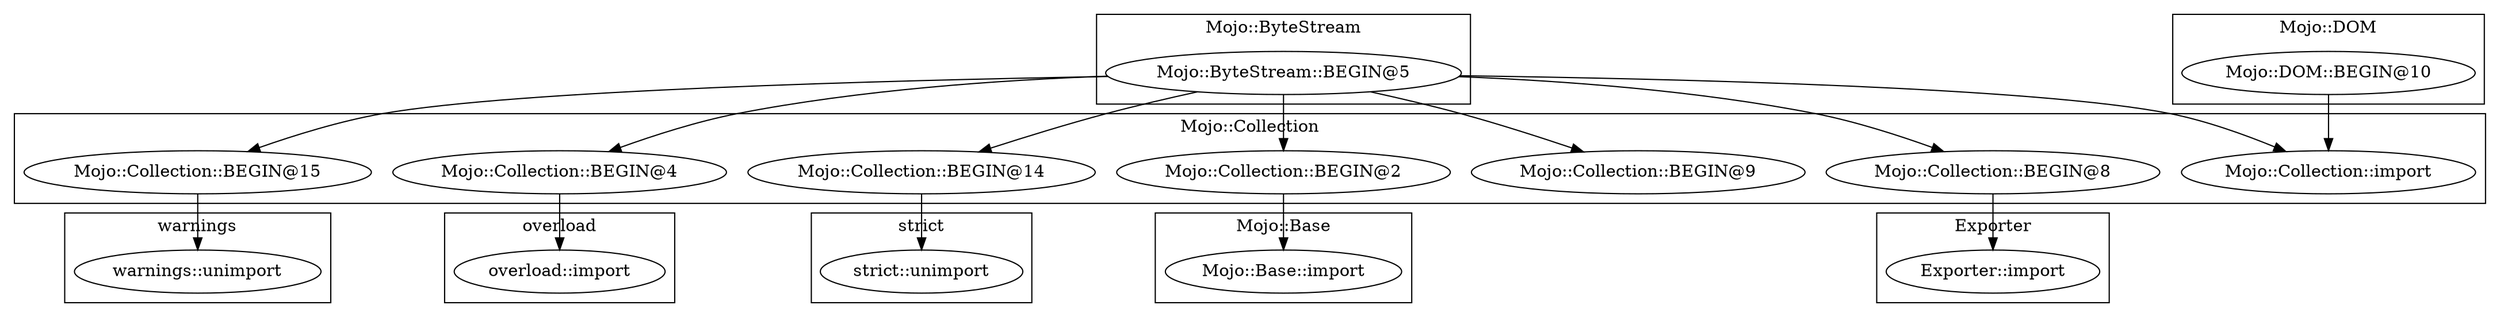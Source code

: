 digraph {
graph [overlap=false]
subgraph cluster_Mojo_ByteStream {
	label="Mojo::ByteStream";
	"Mojo::ByteStream::BEGIN@5";
}
subgraph cluster_warnings {
	label="warnings";
	"warnings::unimport";
}
subgraph cluster_strict {
	label="strict";
	"strict::unimport";
}
subgraph cluster_Mojo_Collection {
	label="Mojo::Collection";
	"Mojo::Collection::BEGIN@15";
	"Mojo::Collection::BEGIN@9";
	"Mojo::Collection::import";
	"Mojo::Collection::BEGIN@4";
	"Mojo::Collection::BEGIN@14";
	"Mojo::Collection::BEGIN@2";
	"Mojo::Collection::BEGIN@8";
}
subgraph cluster_Exporter {
	label="Exporter";
	"Exporter::import";
}
subgraph cluster_overload {
	label="overload";
	"overload::import";
}
subgraph cluster_Mojo_Base {
	label="Mojo::Base";
	"Mojo::Base::import";
}
subgraph cluster_Mojo_DOM {
	label="Mojo::DOM";
	"Mojo::DOM::BEGIN@10";
}
"Mojo::DOM::BEGIN@10" -> "Mojo::Collection::import";
"Mojo::ByteStream::BEGIN@5" -> "Mojo::Collection::import";
"Mojo::Collection::BEGIN@8" -> "Exporter::import";
"Mojo::Collection::BEGIN@15" -> "warnings::unimport";
"Mojo::ByteStream::BEGIN@5" -> "Mojo::Collection::BEGIN@2";
"Mojo::ByteStream::BEGIN@5" -> "Mojo::Collection::BEGIN@8";
"Mojo::ByteStream::BEGIN@5" -> "Mojo::Collection::BEGIN@4";
"Mojo::Collection::BEGIN@2" -> "Mojo::Base::import";
"Mojo::Collection::BEGIN@14" -> "strict::unimport";
"Mojo::Collection::BEGIN@4" -> "overload::import";
"Mojo::ByteStream::BEGIN@5" -> "Mojo::Collection::BEGIN@14";
"Mojo::ByteStream::BEGIN@5" -> "Mojo::Collection::BEGIN@9";
"Mojo::ByteStream::BEGIN@5" -> "Mojo::Collection::BEGIN@15";
}
